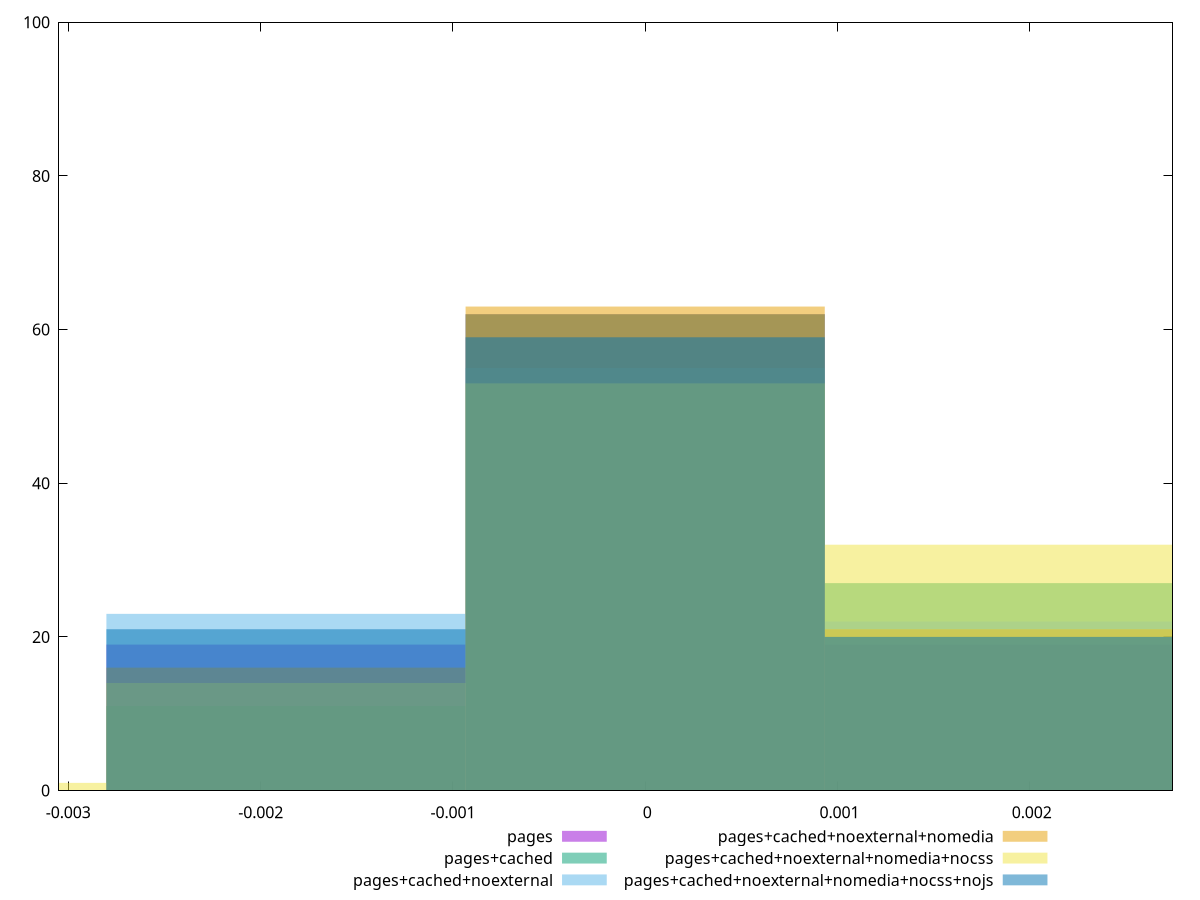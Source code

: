 reset

$pages <<EOF
0.0018680238921701367 19
-0.0018680238921701367 19
0 62
EOF

$pagesCached <<EOF
0 62
0.0018680238921701367 27
-0.0018680238921701367 11
EOF

$pagesCachedNoexternal <<EOF
0 55
0.0018680238921701367 22
-0.0018680238921701367 23
EOF

$pagesCachedNoexternalNomedia <<EOF
0.0018680238921701367 21
0 63
-0.0018680238921701367 16
EOF

$pagesCachedNoexternalNomediaNocss <<EOF
0 53
0.0018680238921701367 32
-0.0018680238921701367 14
-0.0037360477843402734 1
EOF

$pagesCachedNoexternalNomediaNocssNojs <<EOF
0 59
0.0018680238921701367 20
-0.0018680238921701367 21
EOF

set key outside below
set boxwidth 0.0018680238921701367
set xrange [-0.003048599837222304:0.002742461950465861]
set yrange [0:100]
set trange [0:100]
set style fill transparent solid 0.5 noborder
set terminal svg size 640, 540 enhanced background rgb 'white'
set output "reprap/meta/pScore-difference/comparison/histogram/all_raw.svg"

plot $pages title "pages" with boxes, \
     $pagesCached title "pages+cached" with boxes, \
     $pagesCachedNoexternal title "pages+cached+noexternal" with boxes, \
     $pagesCachedNoexternalNomedia title "pages+cached+noexternal+nomedia" with boxes, \
     $pagesCachedNoexternalNomediaNocss title "pages+cached+noexternal+nomedia+nocss" with boxes, \
     $pagesCachedNoexternalNomediaNocssNojs title "pages+cached+noexternal+nomedia+nocss+nojs" with boxes

reset
